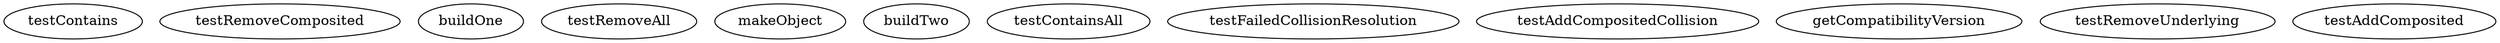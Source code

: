 digraph G {
testContains;
testRemoveComposited;
buildOne;
testRemoveAll;
makeObject;
buildTwo;
testContainsAll;
testFailedCollisionResolution;
testAddCompositedCollision;
getCompatibilityVersion;
testRemoveUnderlying;
testAddComposited;
}
